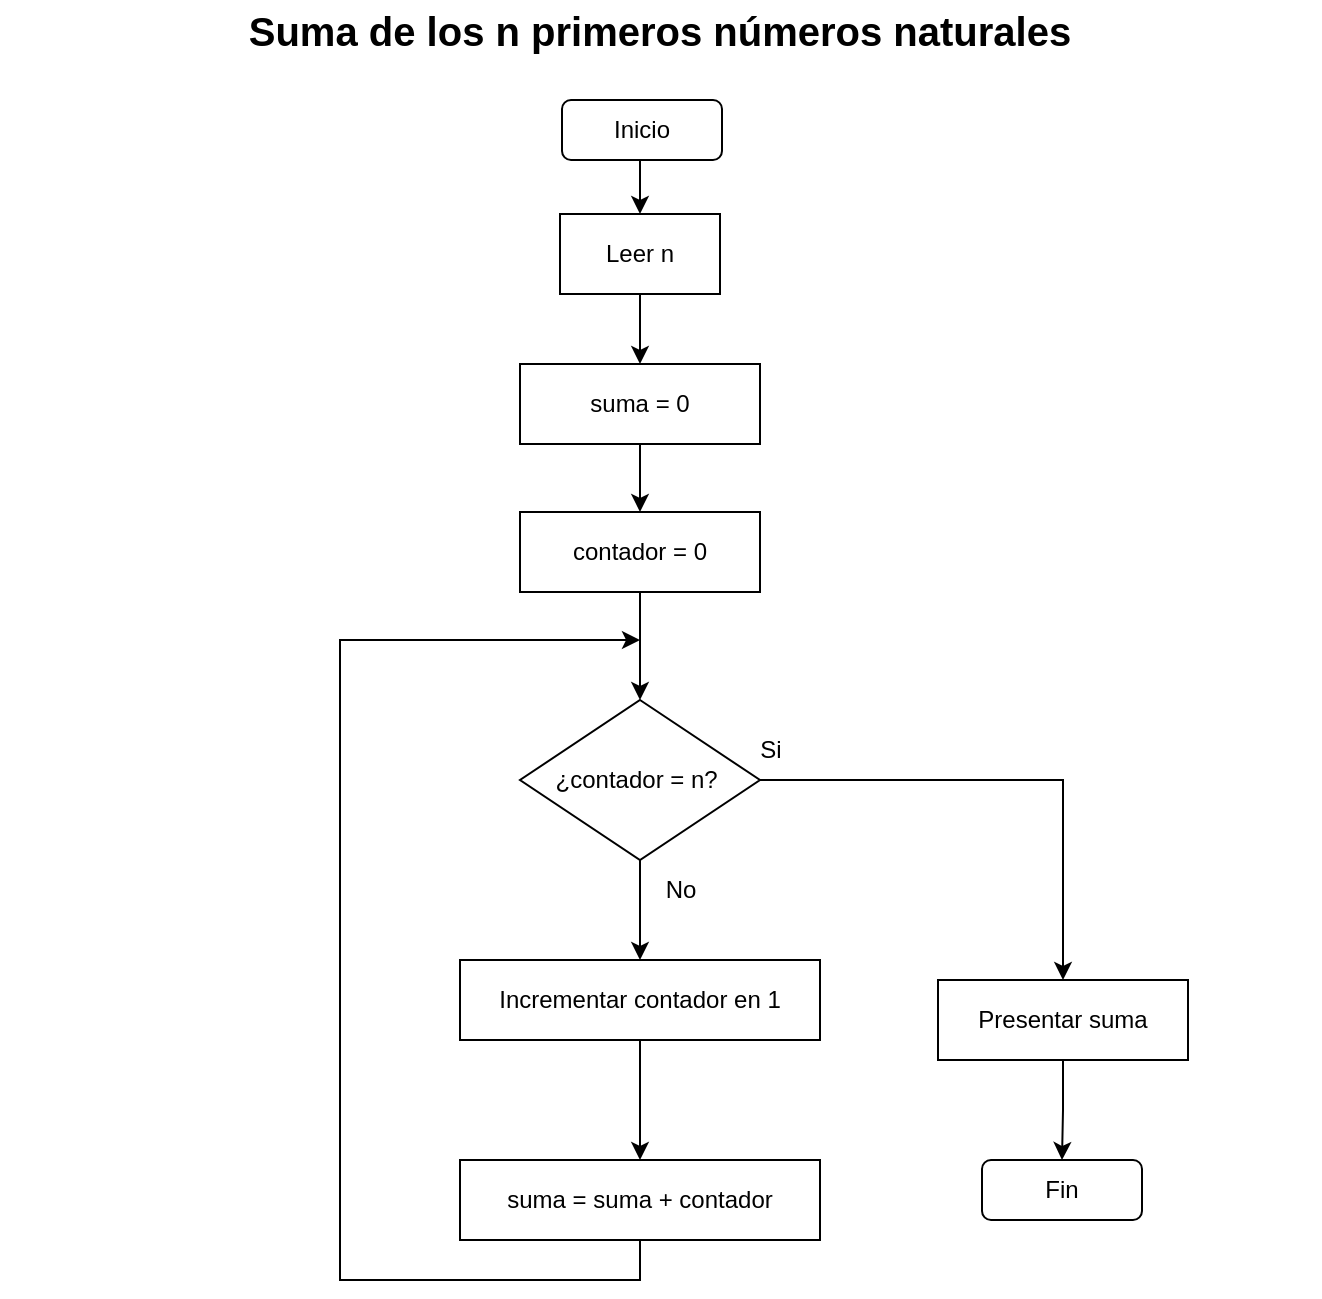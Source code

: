 <mxfile version="28.0.7">
  <diagram name="Page-1" id="gamRS6MLA4fs2B-uqD5Q">
    <mxGraphModel grid="1" page="1" gridSize="10" guides="1" tooltips="1" connect="1" arrows="1" fold="1" pageScale="1" pageWidth="850" pageHeight="1100" math="0" shadow="0">
      <root>
        <mxCell id="0" />
        <mxCell id="1" parent="0" />
        <mxCell id="qD9gXsYjsShy9WRek7qx-5" style="edgeStyle=orthogonalEdgeStyle;rounded=0;orthogonalLoop=1;jettySize=auto;html=1;exitX=0.5;exitY=1;exitDx=0;exitDy=0;entryX=0.5;entryY=0;entryDx=0;entryDy=0;" edge="1" parent="1" source="sVo8eWBov2D_V9g_eI1e-1" target="qD9gXsYjsShy9WRek7qx-1">
          <mxGeometry relative="1" as="geometry" />
        </mxCell>
        <mxCell id="sVo8eWBov2D_V9g_eI1e-1" value="Inicio" style="rounded=1;whiteSpace=wrap;html=1;" vertex="1" parent="1">
          <mxGeometry x="321" y="70" width="80" height="30" as="geometry" />
        </mxCell>
        <mxCell id="sVo8eWBov2D_V9g_eI1e-14" value="&lt;font style=&quot;font-size: 20px;&quot;&gt;&lt;b&gt;Suma de los n primeros números naturales&lt;/b&gt;&lt;/font&gt;" style="text;html=1;align=center;verticalAlign=middle;whiteSpace=wrap;rounded=0;" vertex="1" parent="1">
          <mxGeometry x="40" y="20" width="660" height="30" as="geometry" />
        </mxCell>
        <mxCell id="I5g4T-FfKX0s-sWPSXJS-8" style="edgeStyle=orthogonalEdgeStyle;rounded=0;orthogonalLoop=1;jettySize=auto;html=1;exitX=0.5;exitY=1;exitDx=0;exitDy=0;entryX=0.5;entryY=0;entryDx=0;entryDy=0;" edge="1" parent="1" source="qD9gXsYjsShy9WRek7qx-1" target="I5g4T-FfKX0s-sWPSXJS-1">
          <mxGeometry relative="1" as="geometry" />
        </mxCell>
        <mxCell id="qD9gXsYjsShy9WRek7qx-1" value="Leer n" style="rounded=0;whiteSpace=wrap;html=1;" vertex="1" parent="1">
          <mxGeometry x="320" y="127" width="80" height="40" as="geometry" />
        </mxCell>
        <mxCell id="fhB60b2QltupWCeUgBXA-5" value="Fin" style="rounded=1;whiteSpace=wrap;html=1;" vertex="1" parent="1">
          <mxGeometry x="531" y="600" width="80" height="30" as="geometry" />
        </mxCell>
        <mxCell id="3A96XzFDcWaCMQ-mL7pO-3" style="edgeStyle=orthogonalEdgeStyle;rounded=0;orthogonalLoop=1;jettySize=auto;html=1;exitX=0.5;exitY=1;exitDx=0;exitDy=0;entryX=0.5;entryY=0;entryDx=0;entryDy=0;" edge="1" parent="1" source="I5g4T-FfKX0s-sWPSXJS-1" target="3A96XzFDcWaCMQ-mL7pO-2">
          <mxGeometry relative="1" as="geometry" />
        </mxCell>
        <mxCell id="I5g4T-FfKX0s-sWPSXJS-1" value="suma = 0" style="rounded=0;whiteSpace=wrap;html=1;" vertex="1" parent="1">
          <mxGeometry x="300" y="202" width="120" height="40" as="geometry" />
        </mxCell>
        <mxCell id="eM27uRVBK2D_l_hHfrWk-7" style="edgeStyle=orthogonalEdgeStyle;rounded=0;orthogonalLoop=1;jettySize=auto;html=1;exitX=0.5;exitY=1;exitDx=0;exitDy=0;entryX=0.5;entryY=0;entryDx=0;entryDy=0;" edge="1" parent="1" source="eM27uRVBK2D_l_hHfrWk-3" target="fhB60b2QltupWCeUgBXA-5">
          <mxGeometry relative="1" as="geometry" />
        </mxCell>
        <mxCell id="eM27uRVBK2D_l_hHfrWk-3" value="Presentar suma" style="rounded=0;whiteSpace=wrap;html=1;" vertex="1" parent="1">
          <mxGeometry x="509" y="510" width="125" height="40" as="geometry" />
        </mxCell>
        <mxCell id="3A96XzFDcWaCMQ-mL7pO-5" style="edgeStyle=orthogonalEdgeStyle;rounded=0;orthogonalLoop=1;jettySize=auto;html=1;exitX=0.5;exitY=1;exitDx=0;exitDy=0;entryX=0.5;entryY=0;entryDx=0;entryDy=0;" edge="1" parent="1" source="3A96XzFDcWaCMQ-mL7pO-2" target="3A96XzFDcWaCMQ-mL7pO-4">
          <mxGeometry relative="1" as="geometry" />
        </mxCell>
        <mxCell id="3A96XzFDcWaCMQ-mL7pO-2" value="contador = 0" style="rounded=0;whiteSpace=wrap;html=1;" vertex="1" parent="1">
          <mxGeometry x="300" y="276" width="120" height="40" as="geometry" />
        </mxCell>
        <mxCell id="3A96XzFDcWaCMQ-mL7pO-8" style="edgeStyle=orthogonalEdgeStyle;rounded=0;orthogonalLoop=1;jettySize=auto;html=1;exitX=0.5;exitY=1;exitDx=0;exitDy=0;entryX=0.5;entryY=0;entryDx=0;entryDy=0;" edge="1" parent="1" source="3A96XzFDcWaCMQ-mL7pO-4" target="3A96XzFDcWaCMQ-mL7pO-7">
          <mxGeometry relative="1" as="geometry" />
        </mxCell>
        <mxCell id="3A96XzFDcWaCMQ-mL7pO-11" style="edgeStyle=orthogonalEdgeStyle;rounded=0;orthogonalLoop=1;jettySize=auto;html=1;exitX=1;exitY=0.5;exitDx=0;exitDy=0;entryX=0.5;entryY=0;entryDx=0;entryDy=0;" edge="1" parent="1" source="3A96XzFDcWaCMQ-mL7pO-4" target="eM27uRVBK2D_l_hHfrWk-3">
          <mxGeometry relative="1" as="geometry" />
        </mxCell>
        <mxCell id="3A96XzFDcWaCMQ-mL7pO-4" value="¿contador = n?&amp;nbsp;" style="rhombus;whiteSpace=wrap;html=1;" vertex="1" parent="1">
          <mxGeometry x="300" y="370" width="120" height="80" as="geometry" />
        </mxCell>
        <mxCell id="3A96XzFDcWaCMQ-mL7pO-12" style="edgeStyle=orthogonalEdgeStyle;rounded=0;orthogonalLoop=1;jettySize=auto;html=1;exitX=0.5;exitY=1;exitDx=0;exitDy=0;" edge="1" parent="1" source="3A96XzFDcWaCMQ-mL7pO-6">
          <mxGeometry relative="1" as="geometry">
            <mxPoint x="360" y="340" as="targetPoint" />
            <Array as="points">
              <mxPoint x="360" y="660" />
              <mxPoint x="210" y="660" />
              <mxPoint x="210" y="340" />
            </Array>
          </mxGeometry>
        </mxCell>
        <mxCell id="3A96XzFDcWaCMQ-mL7pO-6" value="suma = suma + contador" style="rounded=0;whiteSpace=wrap;html=1;" vertex="1" parent="1">
          <mxGeometry x="270" y="600" width="180" height="40" as="geometry" />
        </mxCell>
        <mxCell id="3A96XzFDcWaCMQ-mL7pO-9" style="edgeStyle=orthogonalEdgeStyle;rounded=0;orthogonalLoop=1;jettySize=auto;html=1;exitX=0.5;exitY=1;exitDx=0;exitDy=0;entryX=0.5;entryY=0;entryDx=0;entryDy=0;" edge="1" parent="1" source="3A96XzFDcWaCMQ-mL7pO-7" target="3A96XzFDcWaCMQ-mL7pO-6">
          <mxGeometry relative="1" as="geometry" />
        </mxCell>
        <mxCell id="3A96XzFDcWaCMQ-mL7pO-7" value="Incrementar contador en 1" style="rounded=0;whiteSpace=wrap;html=1;" vertex="1" parent="1">
          <mxGeometry x="270" y="500" width="180" height="40" as="geometry" />
        </mxCell>
        <mxCell id="3A96XzFDcWaCMQ-mL7pO-13" value="No" style="text;html=1;align=center;verticalAlign=middle;resizable=0;points=[];autosize=1;strokeColor=none;fillColor=none;" vertex="1" parent="1">
          <mxGeometry x="360" y="450" width="40" height="30" as="geometry" />
        </mxCell>
        <mxCell id="3A96XzFDcWaCMQ-mL7pO-14" value="Si" style="text;html=1;align=center;verticalAlign=middle;resizable=0;points=[];autosize=1;strokeColor=none;fillColor=none;" vertex="1" parent="1">
          <mxGeometry x="410" y="380" width="30" height="30" as="geometry" />
        </mxCell>
      </root>
    </mxGraphModel>
  </diagram>
</mxfile>

